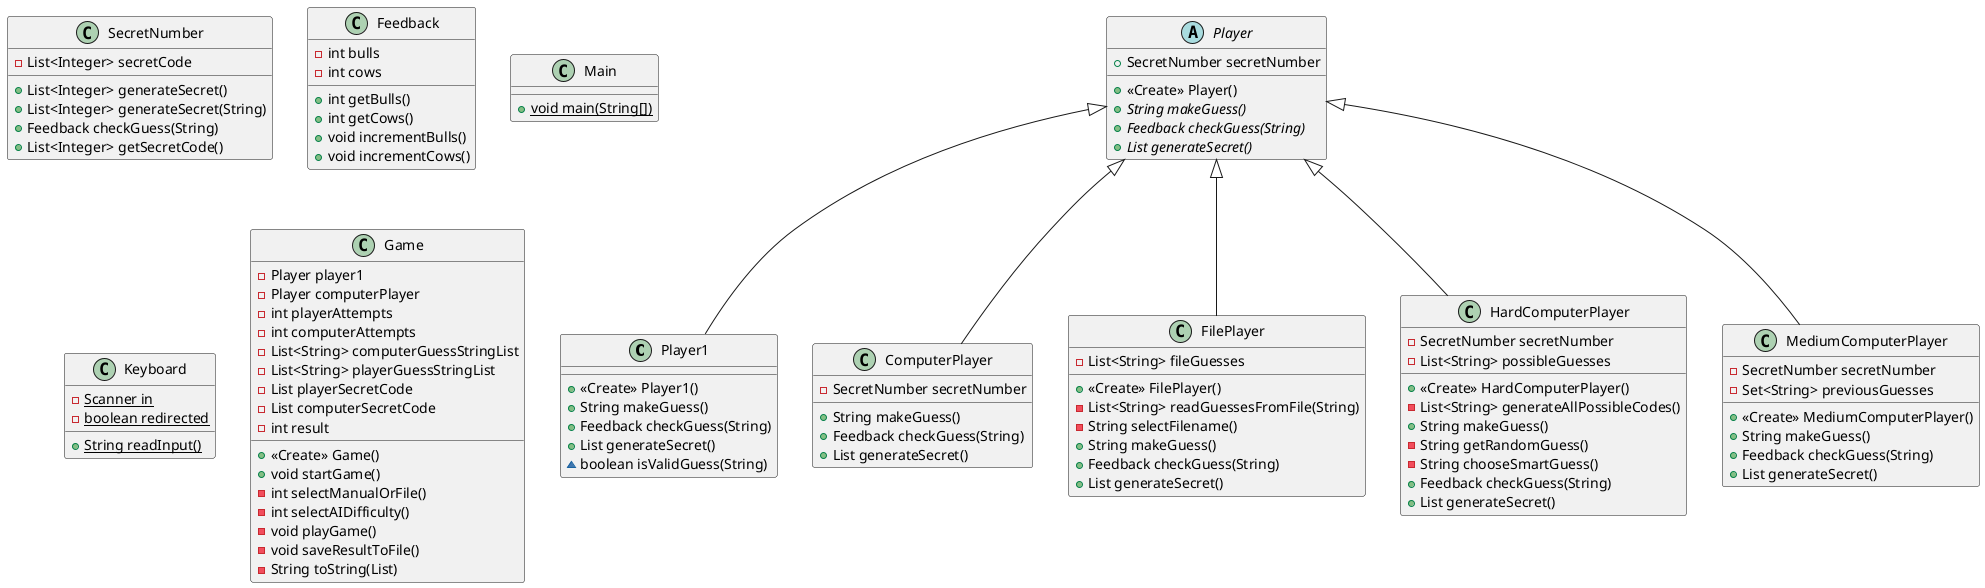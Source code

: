 @startuml
class Player1 {
+ <<Create>> Player1()
+ String makeGuess()
+ Feedback checkGuess(String)
+ List generateSecret()
~ boolean isValidGuess(String)
}
class ComputerPlayer {
- SecretNumber secretNumber
+ String makeGuess()
+ Feedback checkGuess(String)
+ List generateSecret()
}
abstract class Player {
+ SecretNumber secretNumber
+ <<Create>> Player()
+ {abstract}String makeGuess()
+ {abstract}Feedback checkGuess(String)
+ {abstract}List generateSecret()
}
class SecretNumber {
- List<Integer> secretCode
+ List<Integer> generateSecret()
+ List<Integer> generateSecret(String)
+ Feedback checkGuess(String)
+ List<Integer> getSecretCode()
}
class Feedback {
- int bulls
- int cows
+ int getBulls()
+ int getCows()
+ void incrementBulls()
+ void incrementCows()
}
class Main {
+ {static} void main(String[])
}
class Keyboard {
- {static} Scanner in
- {static} boolean redirected
+ {static} String readInput()
}
class FilePlayer {
- List<String> fileGuesses
+ <<Create>> FilePlayer()
- List<String> readGuessesFromFile(String)
- String selectFilename()
+ String makeGuess()
+ Feedback checkGuess(String)
+ List generateSecret()
}
class HardComputerPlayer {
- SecretNumber secretNumber
- List<String> possibleGuesses
+ <<Create>> HardComputerPlayer()
- List<String> generateAllPossibleCodes()
+ String makeGuess()
- String getRandomGuess()
- String chooseSmartGuess()
+ Feedback checkGuess(String)
+ List generateSecret()
}
class Game {
- Player player1
- Player computerPlayer
- int playerAttempts
- int computerAttempts
- List<String> computerGuessStringList
- List<String> playerGuessStringList
- List playerSecretCode
- List computerSecretCode
- int result
+ <<Create>> Game()
+ void startGame()
- int selectManualOrFile()
- int selectAIDifficulty()
- void playGame()
- void saveResultToFile()
- String toString(List)
}
class MediumComputerPlayer {
- SecretNumber secretNumber
- Set<String> previousGuesses
+ <<Create>> MediumComputerPlayer()
+ String makeGuess()
+ Feedback checkGuess(String)
+ List generateSecret()
}


Player <|-- Player1
Player <|-- ComputerPlayer
Player <|-- FilePlayer
Player <|-- HardComputerPlayer
Player <|-- MediumComputerPlayer
@enduml